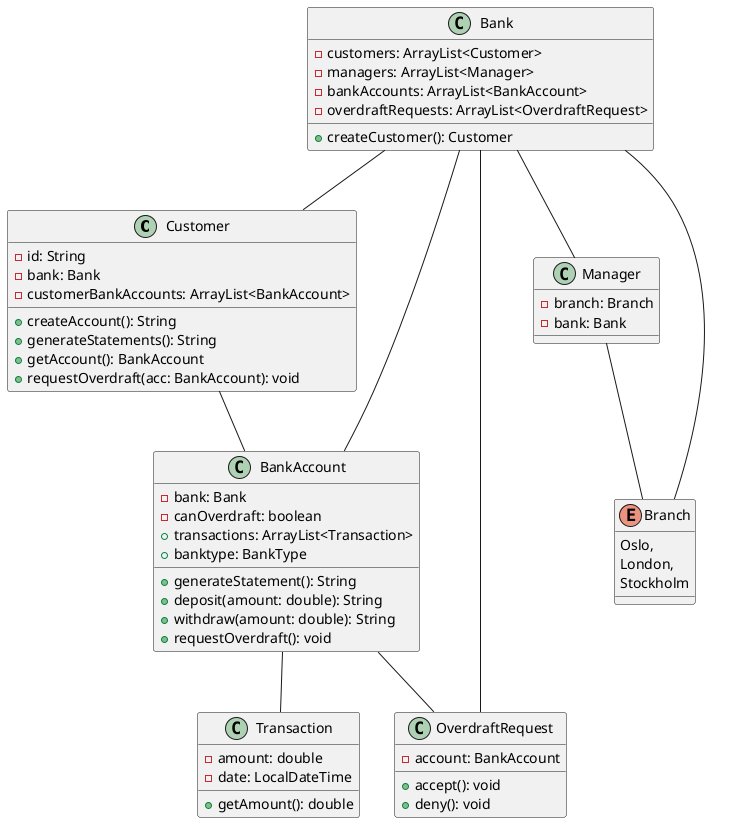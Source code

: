 @startuml
class Customer{
    - id: String
    - bank: Bank
    - customerBankAccounts: ArrayList<BankAccount>
    + createAccount(): String
    + generateStatements(): String
    + getAccount(): BankAccount
    + requestOverdraft(acc: BankAccount): void
}
Customer -- BankAccount

class BankAccount{
    - bank: Bank
    - canOverdraft: boolean
    + transactions: ArrayList<Transaction>
    + banktype: BankType
    + generateStatement(): String
    + deposit(amount: double): String
    + withdraw(amount: double): String
    + requestOverdraft(): void
}

BankAccount -- Transaction
BankAccount -- OverdraftRequest


class OverdraftRequest{
    - account: BankAccount
    + accept(): void
    + deny(): void
}


class Transaction{
    -amount: double
    -date: LocalDateTime
    +getAmount(): double
}

class Bank{
    - customers: ArrayList<Customer>
    - managers: ArrayList<Manager>
    - bankAccounts: ArrayList<BankAccount>
    - overdraftRequests: ArrayList<OverdraftRequest>
    + createCustomer(): Customer
}
Bank -- Customer
Bank -- Manager
Bank -- BankAccount
Bank -- OverdraftRequest
Bank -- Branch


class Manager{
    - branch: Branch
    - bank: Bank


}
Manager -- Branch

enum Branch{
    Oslo,
    London,
    Stockholm
}

@enduml